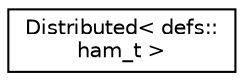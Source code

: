 digraph "Graphical Class Hierarchy"
{
  edge [fontname="Helvetica",fontsize="10",labelfontname="Helvetica",labelfontsize="10"];
  node [fontname="Helvetica",fontsize="10",shape=record];
  rankdir="LR";
  Node1 [label="Distributed\< defs::\lham_t \>",height=0.2,width=0.4,color="black", fillcolor="white", style="filled",URL="$classDistributed.html"];
}
